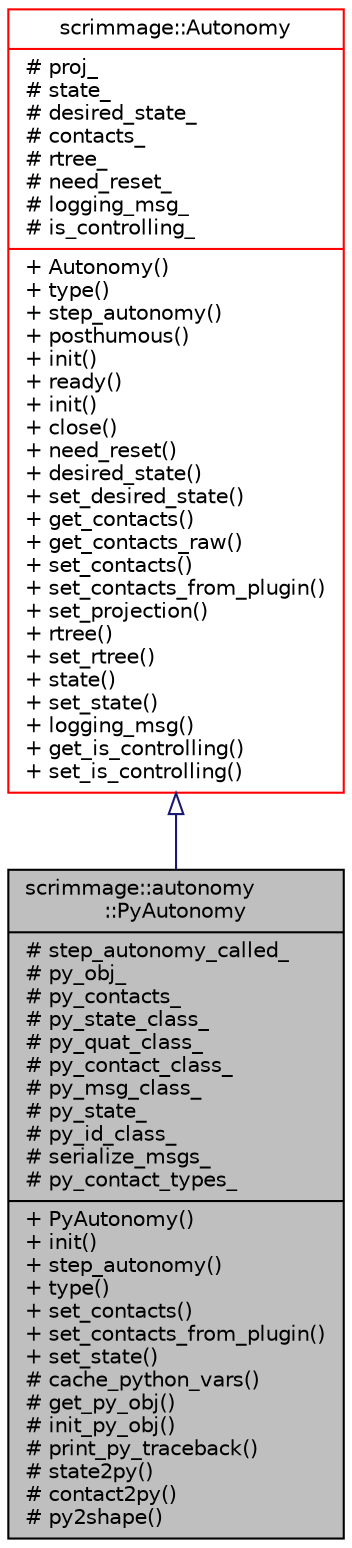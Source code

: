digraph "scrimmage::autonomy::PyAutonomy"
{
 // LATEX_PDF_SIZE
  edge [fontname="Helvetica",fontsize="10",labelfontname="Helvetica",labelfontsize="10"];
  node [fontname="Helvetica",fontsize="10",shape=record];
  Node1 [label="{scrimmage::autonomy\l::PyAutonomy\n|# step_autonomy_called_\l# py_obj_\l# py_contacts_\l# py_state_class_\l# py_quat_class_\l# py_contact_class_\l# py_msg_class_\l# py_state_\l# py_id_class_\l# serialize_msgs_\l# py_contact_types_\l|+ PyAutonomy()\l+ init()\l+ step_autonomy()\l+ type()\l+ set_contacts()\l+ set_contacts_from_plugin()\l+ set_state()\l# cache_python_vars()\l# get_py_obj()\l# init_py_obj()\l# print_py_traceback()\l# state2py()\l# contact2py()\l# py2shape()\l}",height=0.2,width=0.4,color="black", fillcolor="grey75", style="filled", fontcolor="black",tooltip=" "];
  Node2 -> Node1 [dir="back",color="midnightblue",fontsize="10",style="solid",arrowtail="onormal",fontname="Helvetica"];
  Node2 [label="{scrimmage::Autonomy\n|# proj_\l# state_\l# desired_state_\l# contacts_\l# rtree_\l# need_reset_\l# logging_msg_\l# is_controlling_\l|+ Autonomy()\l+ type()\l+ step_autonomy()\l+ posthumous()\l+ init()\l+ ready()\l+ init()\l+ close()\l+ need_reset()\l+ desired_state()\l+ set_desired_state()\l+ get_contacts()\l+ get_contacts_raw()\l+ set_contacts()\l+ set_contacts_from_plugin()\l+ set_projection()\l+ rtree()\l+ set_rtree()\l+ state()\l+ set_state()\l+ logging_msg()\l+ get_is_controlling()\l+ set_is_controlling()\l}",height=0.2,width=0.4,color="red", fillcolor="white", style="filled",URL="$classscrimmage_1_1Autonomy.html",tooltip=" "];
}

